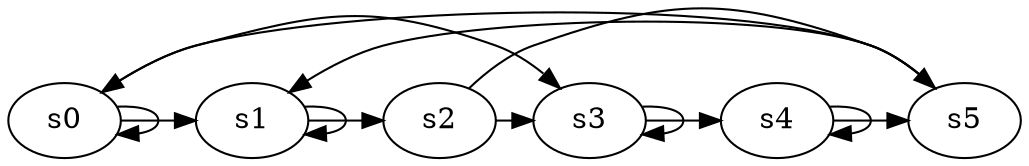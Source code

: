 digraph game_0568_cycle_6 {
    s0 [name="s0", player=1];
    s1 [name="s1", player=1];
    s2 [name="s2", player=0];
    s3 [name="s3", player=1];
    s4 [name="s4", player=0];
    s5 [name="s5", player=0, target=1];

    s0 -> s1 [constraint="time % 6 == 0"];
    s1 -> s2 [constraint="time == 3 || time == 12 || time == 20"];
    s2 -> s3 [constraint="time % 4 == 2 || time % 4 == 0"];
    s3 -> s4 [constraint="time % 2 == 0"];
    s4 -> s5 [constraint="time == 15 || time == 16 || time == 17 || time == 21 || time == 24"];
    s5 -> s0 [constraint="time % 3 == 1"];
    s0 -> s0 [constraint="time % 3 == 0"];
    s0 -> s3 [constraint="time == 14"];
    s1 -> s1 [constraint="time % 3 == 0"];
    s2 -> s5 [constraint="time == 0 || time == 5 || time == 9"];
    s3 -> s3 [constraint="time % 2 == 0"];
    s4 -> s4 [constraint="time % 3 == 0"];
    s5 -> s1 [constraint="time == 3 || time == 14"];
}

